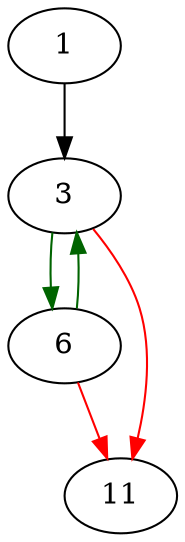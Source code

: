 strict digraph "base_len" {
	// Node definitions.
	1 [entry=true];
	3;
	6;
	11;

	// Edge definitions.
	1 -> 3;
	3 -> 6 [
		color=darkgreen
		cond=true
	];
	3 -> 11 [
		color=red
		cond=false
	];
	6 -> 3 [
		color=darkgreen
		cond=true
	];
	6 -> 11 [
		color=red
		cond=false
	];
}